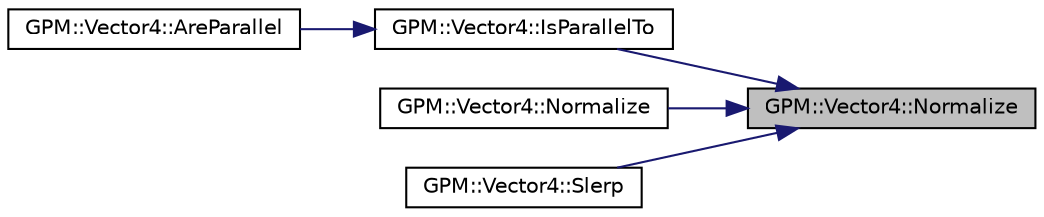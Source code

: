 digraph "GPM::Vector4::Normalize"
{
 // INTERACTIVE_SVG=YES
 // LATEX_PDF_SIZE
  edge [fontname="Helvetica",fontsize="10",labelfontname="Helvetica",labelfontsize="10"];
  node [fontname="Helvetica",fontsize="10",shape=record];
  rankdir="RL";
  Node265 [label="GPM::Vector4::Normalize",height=0.2,width=0.4,color="black", fillcolor="grey75", style="filled", fontcolor="black",tooltip="Normalize the vector."];
  Node265 -> Node266 [dir="back",color="midnightblue",fontsize="10",style="solid",fontname="Helvetica"];
  Node266 [label="GPM::Vector4::IsParallelTo",height=0.2,width=0.4,color="black", fillcolor="white", style="filled",URL="$struct_g_p_m_1_1_vector4.html#a2bd1d7f32581dee0613fe4bc65b60534",tooltip="Return true if the two vectors are parallel."];
  Node266 -> Node267 [dir="back",color="midnightblue",fontsize="10",style="solid",fontname="Helvetica"];
  Node267 [label="GPM::Vector4::AreParallel",height=0.2,width=0.4,color="black", fillcolor="white", style="filled",URL="$struct_g_p_m_1_1_vector4.html#ad92b927981d1f15960cdb6fa11d23b85",tooltip="Return true if the two vectors are parallel."];
  Node265 -> Node268 [dir="back",color="midnightblue",fontsize="10",style="solid",fontname="Helvetica"];
  Node268 [label="GPM::Vector4::Normalize",height=0.2,width=0.4,color="black", fillcolor="white", style="filled",URL="$struct_g_p_m_1_1_vector4.html#a7b19d7f1f3908d747f497e4ae9d7e24f",tooltip="Return the normalized vector."];
  Node265 -> Node269 [dir="back",color="midnightblue",fontsize="10",style="solid",fontname="Helvetica"];
  Node269 [label="GPM::Vector4::Slerp",height=0.2,width=0.4,color="black", fillcolor="white", style="filled",URL="$struct_g_p_m_1_1_vector4.html#a63b37e497566e5ae18ec1d684ff8012d",tooltip="Return the start vector moving to the end vector at step interpolationCoefficient."];
}
